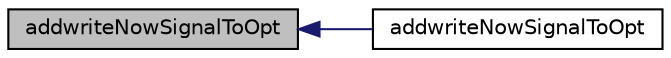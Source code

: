 digraph "addwriteNowSignalToOpt"
{
  bgcolor="transparent";
  edge [fontname="Helvetica",fontsize="10",labelfontname="Helvetica",labelfontsize="10"];
  node [fontname="Helvetica",fontsize="10",shape=record];
  rankdir="LR";
  Node1 [label="addwriteNowSignalToOpt",height=0.2,width=0.4,color="black", fillcolor="grey75", style="filled" fontcolor="black"];
  Node1 -> Node2 [dir="back",color="midnightblue",fontsize="10",style="solid",fontname="Helvetica"];
  Node2 [label="addwriteNowSignalToOpt",height=0.2,width=0.4,color="black",URL="$classFoam_1_1addwriteNowSignalToOpt.html#ab718e182d796b112c2579f8707b4815e"];
}

